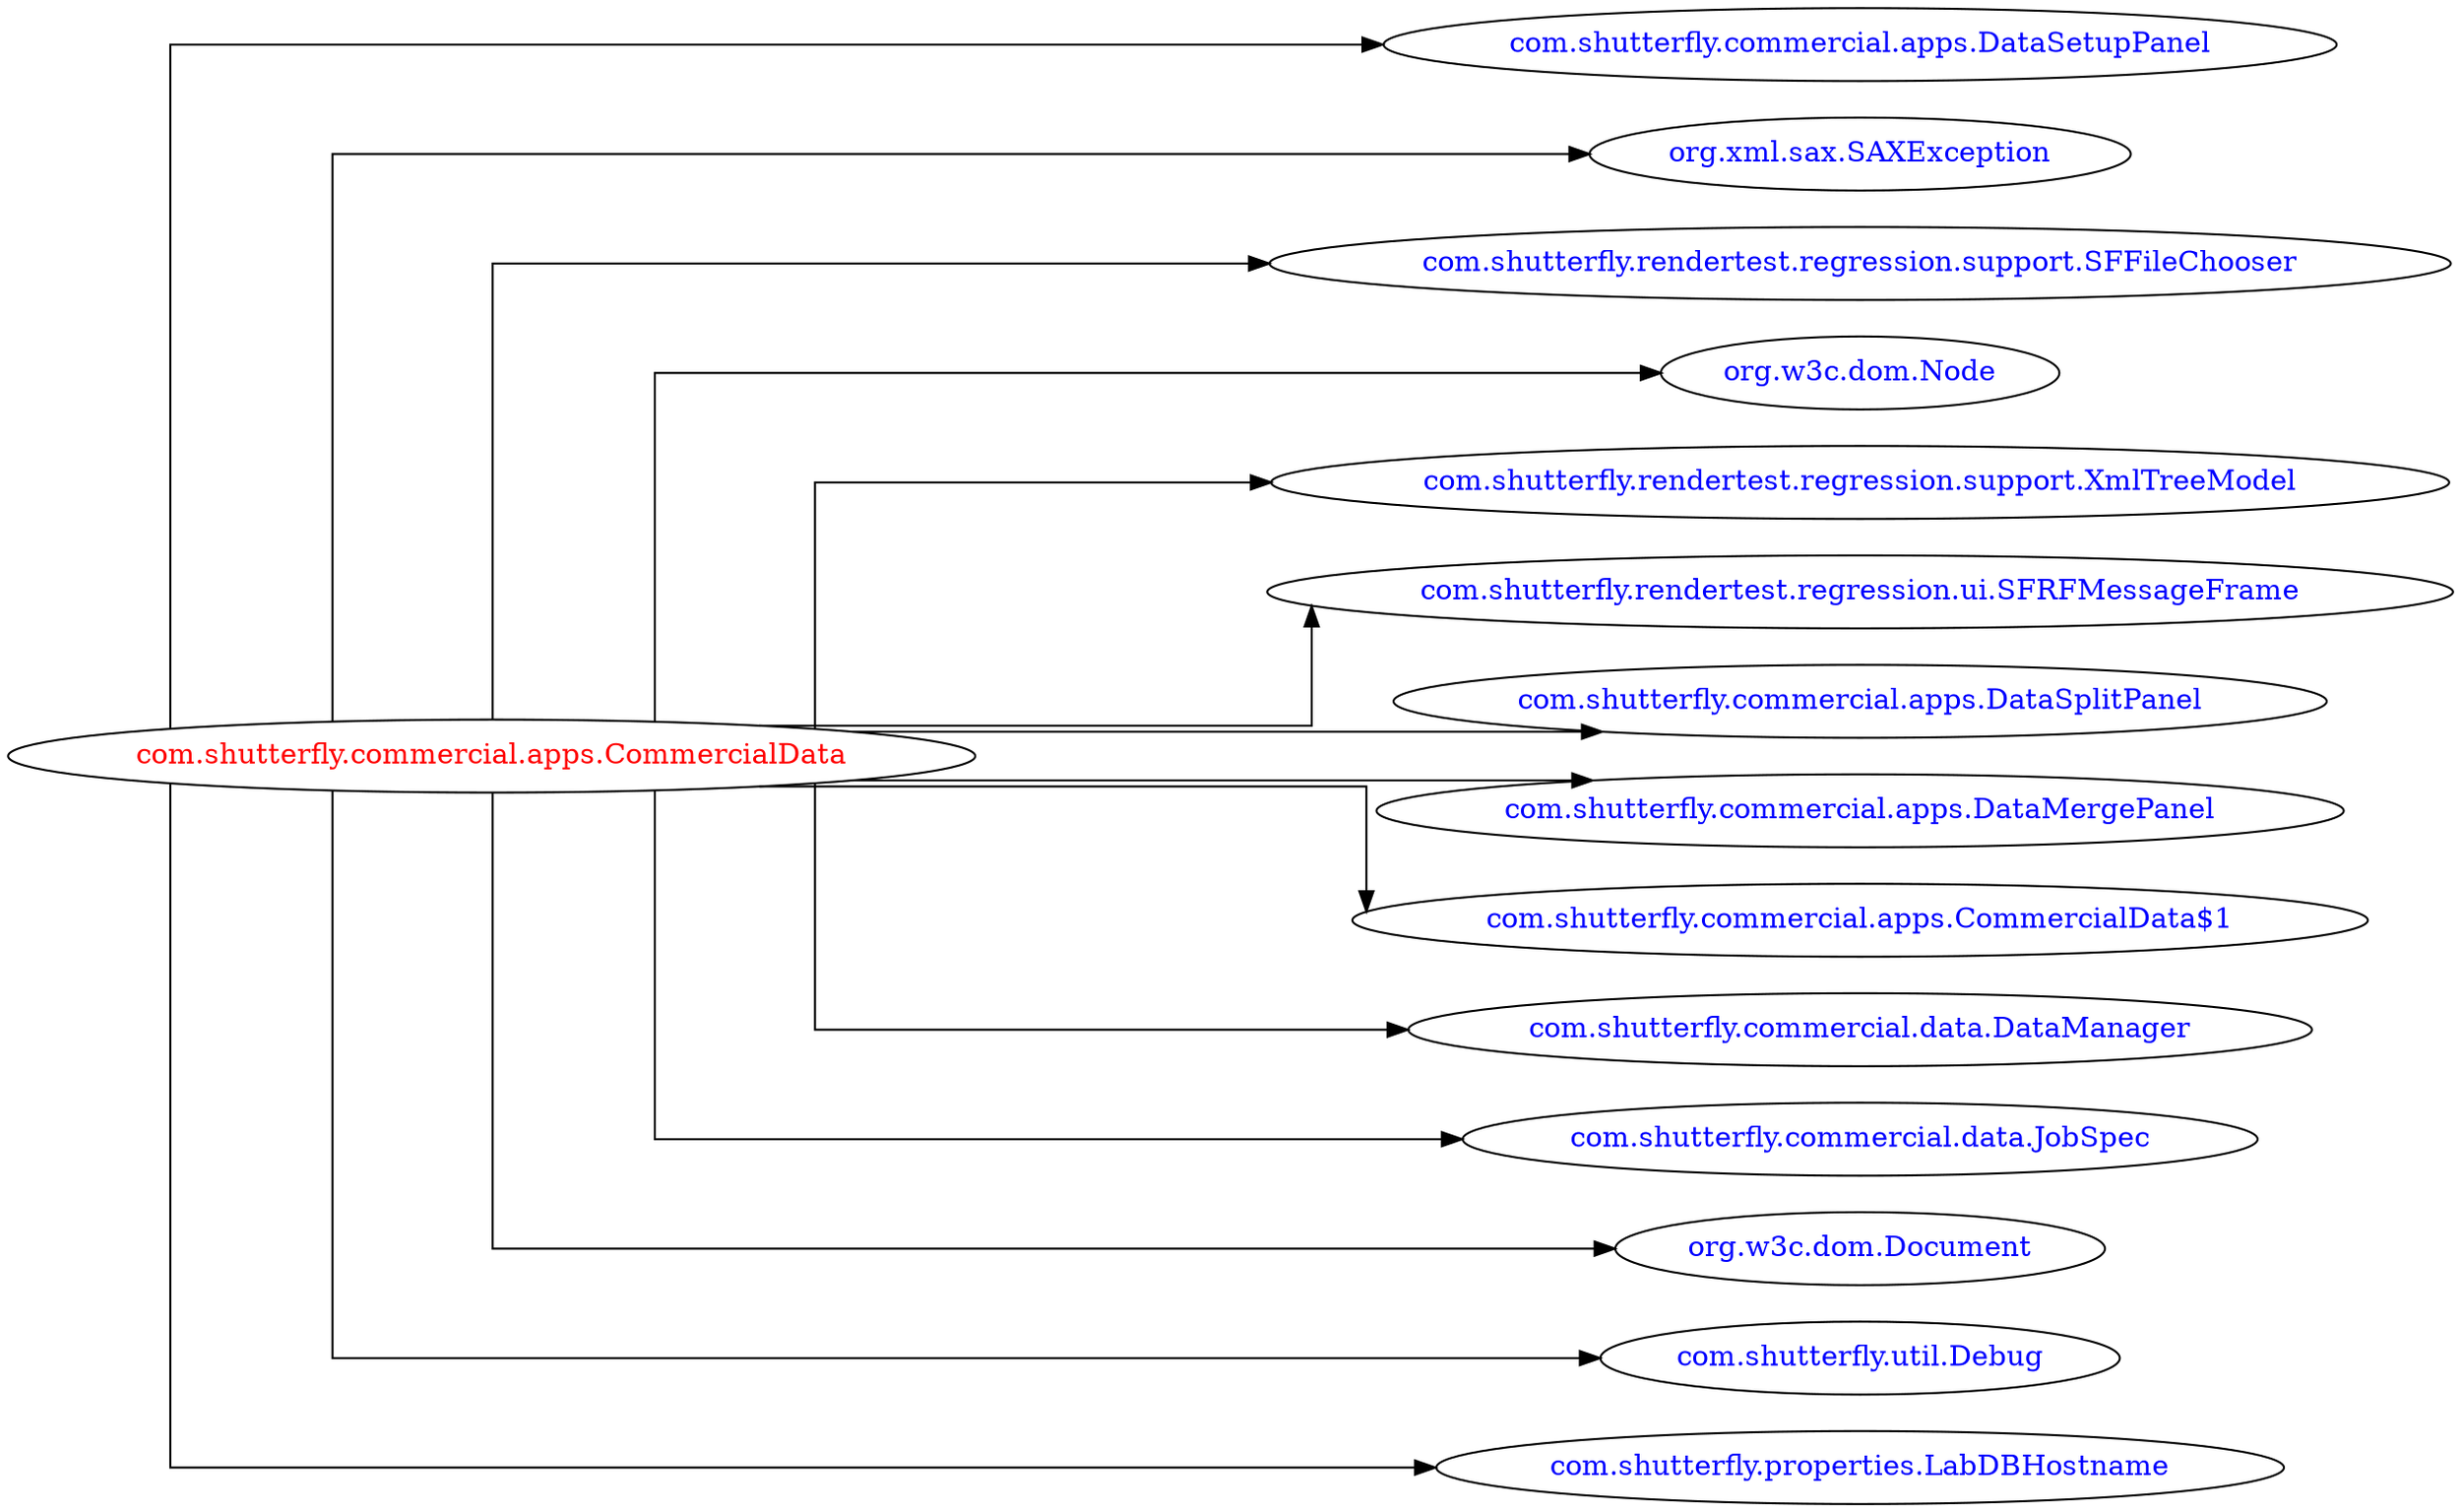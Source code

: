 digraph dependencyGraph {
 concentrate=true;
 ranksep="2.0";
 rankdir="LR"; 
 splines="ortho";
"com.shutterfly.commercial.apps.CommercialData" [fontcolor="red"];
"com.shutterfly.commercial.apps.DataSetupPanel" [ fontcolor="blue" ];
"com.shutterfly.commercial.apps.CommercialData"->"com.shutterfly.commercial.apps.DataSetupPanel";
"org.xml.sax.SAXException" [ fontcolor="blue" ];
"com.shutterfly.commercial.apps.CommercialData"->"org.xml.sax.SAXException";
"com.shutterfly.rendertest.regression.support.SFFileChooser" [ fontcolor="blue" ];
"com.shutterfly.commercial.apps.CommercialData"->"com.shutterfly.rendertest.regression.support.SFFileChooser";
"org.w3c.dom.Node" [ fontcolor="blue" ];
"com.shutterfly.commercial.apps.CommercialData"->"org.w3c.dom.Node";
"com.shutterfly.rendertest.regression.support.XmlTreeModel" [ fontcolor="blue" ];
"com.shutterfly.commercial.apps.CommercialData"->"com.shutterfly.rendertest.regression.support.XmlTreeModel";
"com.shutterfly.rendertest.regression.ui.SFRFMessageFrame" [ fontcolor="blue" ];
"com.shutterfly.commercial.apps.CommercialData"->"com.shutterfly.rendertest.regression.ui.SFRFMessageFrame";
"com.shutterfly.commercial.apps.DataSplitPanel" [ fontcolor="blue" ];
"com.shutterfly.commercial.apps.CommercialData"->"com.shutterfly.commercial.apps.DataSplitPanel";
"com.shutterfly.commercial.apps.DataMergePanel" [ fontcolor="blue" ];
"com.shutterfly.commercial.apps.CommercialData"->"com.shutterfly.commercial.apps.DataMergePanel";
"com.shutterfly.commercial.apps.CommercialData$1" [ fontcolor="blue" ];
"com.shutterfly.commercial.apps.CommercialData"->"com.shutterfly.commercial.apps.CommercialData$1";
"com.shutterfly.commercial.data.DataManager" [ fontcolor="blue" ];
"com.shutterfly.commercial.apps.CommercialData"->"com.shutterfly.commercial.data.DataManager";
"com.shutterfly.commercial.data.JobSpec" [ fontcolor="blue" ];
"com.shutterfly.commercial.apps.CommercialData"->"com.shutterfly.commercial.data.JobSpec";
"org.w3c.dom.Document" [ fontcolor="blue" ];
"com.shutterfly.commercial.apps.CommercialData"->"org.w3c.dom.Document";
"com.shutterfly.util.Debug" [ fontcolor="blue" ];
"com.shutterfly.commercial.apps.CommercialData"->"com.shutterfly.util.Debug";
"com.shutterfly.properties.LabDBHostname" [ fontcolor="blue" ];
"com.shutterfly.commercial.apps.CommercialData"->"com.shutterfly.properties.LabDBHostname";
}